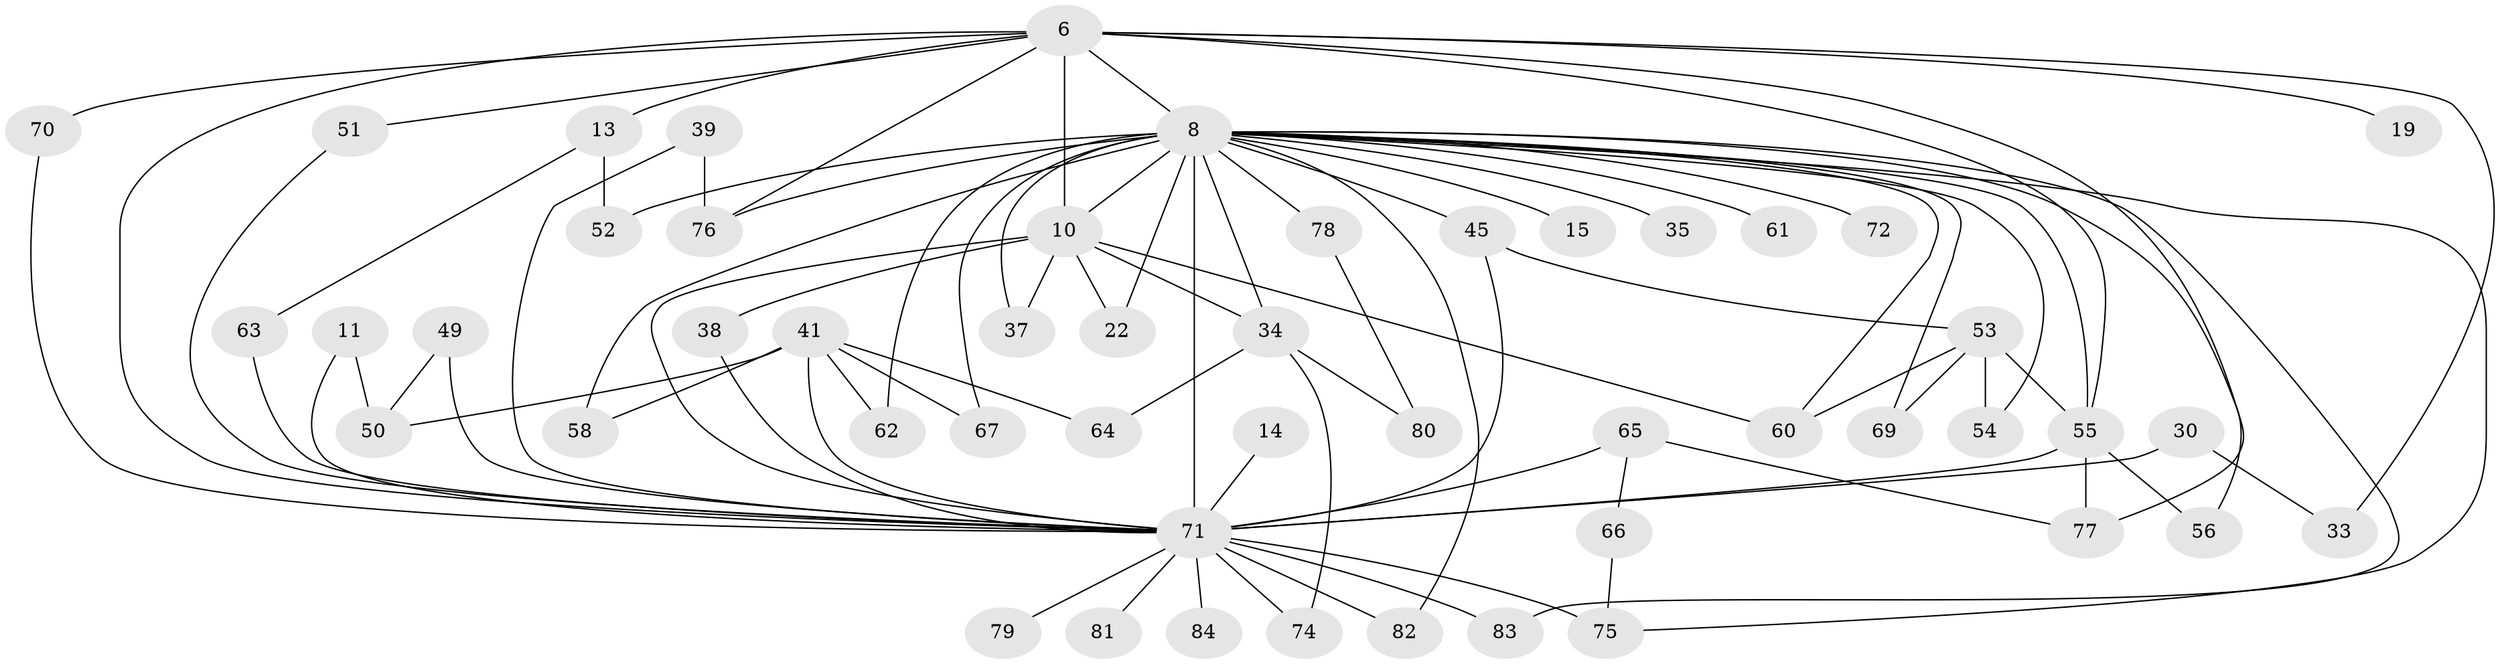 // original degree distribution, {12: 0.011904761904761904, 20: 0.011904761904761904, 24: 0.011904761904761904, 19: 0.011904761904761904, 16: 0.023809523809523808, 18: 0.011904761904761904, 21: 0.011904761904761904, 29: 0.011904761904761904, 11: 0.011904761904761904, 3: 0.19047619047619047, 5: 0.047619047619047616, 2: 0.5476190476190477, 4: 0.07142857142857142, 7: 0.011904761904761904, 9: 0.011904761904761904}
// Generated by graph-tools (version 1.1) at 2025/48/03/04/25 21:48:50]
// undirected, 50 vertices, 86 edges
graph export_dot {
graph [start="1"]
  node [color=gray90,style=filled];
  6 [super="+5"];
  8 [super="+3"];
  10 [super="+1"];
  11;
  13 [super="+12"];
  14;
  15;
  19;
  22;
  30 [super="+26"];
  33;
  34 [super="+16"];
  35;
  37;
  38;
  39;
  41 [super="+28"];
  45 [super="+43"];
  49;
  50 [super="+32"];
  51;
  52;
  53 [super="+31"];
  54 [super="+42"];
  55 [super="+24+47"];
  56;
  58 [super="+20+44"];
  60 [super="+17"];
  61 [super="+18"];
  62;
  63;
  64;
  65;
  66;
  67;
  69;
  70;
  71 [super="+68+7"];
  72;
  74;
  75 [super="+48"];
  76 [super="+40+59"];
  77 [super="+73"];
  78 [super="+36"];
  79;
  80;
  81;
  82;
  83;
  84;
  6 -- 8 [weight=6];
  6 -- 10 [weight=4];
  6 -- 13 [weight=2];
  6 -- 19 [weight=2];
  6 -- 70;
  6 -- 33;
  6 -- 76 [weight=3];
  6 -- 51;
  6 -- 71 [weight=6];
  6 -- 55 [weight=2];
  6 -- 77;
  8 -- 10 [weight=6];
  8 -- 15 [weight=2];
  8 -- 35 [weight=2];
  8 -- 54 [weight=2];
  8 -- 61 [weight=2];
  8 -- 69;
  8 -- 78 [weight=3];
  8 -- 67;
  8 -- 71 [weight=13];
  8 -- 72;
  8 -- 75;
  8 -- 82;
  8 -- 83;
  8 -- 22;
  8 -- 34 [weight=2];
  8 -- 37;
  8 -- 52;
  8 -- 56;
  8 -- 58 [weight=2];
  8 -- 60 [weight=2];
  8 -- 62;
  8 -- 45;
  8 -- 55;
  8 -- 76;
  10 -- 22;
  10 -- 38;
  10 -- 37;
  10 -- 34;
  10 -- 60;
  10 -- 71 [weight=6];
  11 -- 50;
  11 -- 71;
  13 -- 52;
  13 -- 63;
  14 -- 71 [weight=2];
  30 -- 33;
  30 -- 71 [weight=3];
  34 -- 74;
  34 -- 64;
  34 -- 80;
  38 -- 71;
  39 -- 76;
  39 -- 71 [weight=2];
  41 -- 71 [weight=2];
  41 -- 64;
  41 -- 50 [weight=2];
  41 -- 67;
  41 -- 58 [weight=2];
  41 -- 62;
  45 -- 71;
  45 -- 53;
  49 -- 50;
  49 -- 71;
  51 -- 71;
  53 -- 69;
  53 -- 54;
  53 -- 60;
  53 -- 55 [weight=2];
  55 -- 77;
  55 -- 71 [weight=4];
  55 -- 56;
  63 -- 71;
  65 -- 66;
  65 -- 71 [weight=2];
  65 -- 77;
  66 -- 75;
  70 -- 71;
  71 -- 74;
  71 -- 81;
  71 -- 84 [weight=2];
  71 -- 75 [weight=3];
  71 -- 79 [weight=2];
  71 -- 82;
  71 -- 83;
  78 -- 80;
}
